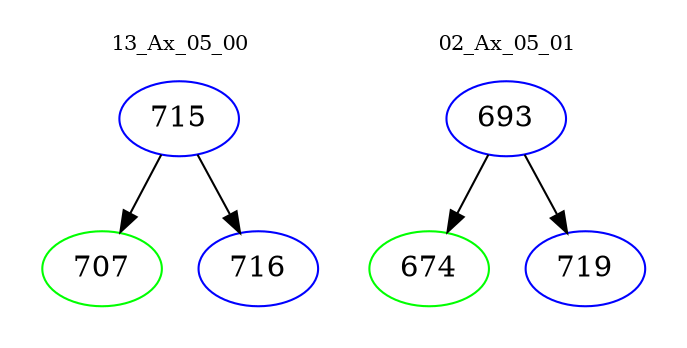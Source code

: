 digraph{
subgraph cluster_0 {
color = white
label = "13_Ax_05_00";
fontsize=10;
T0_715 [label="715", color="blue"]
T0_715 -> T0_707 [color="black"]
T0_707 [label="707", color="green"]
T0_715 -> T0_716 [color="black"]
T0_716 [label="716", color="blue"]
}
subgraph cluster_1 {
color = white
label = "02_Ax_05_01";
fontsize=10;
T1_693 [label="693", color="blue"]
T1_693 -> T1_674 [color="black"]
T1_674 [label="674", color="green"]
T1_693 -> T1_719 [color="black"]
T1_719 [label="719", color="blue"]
}
}
